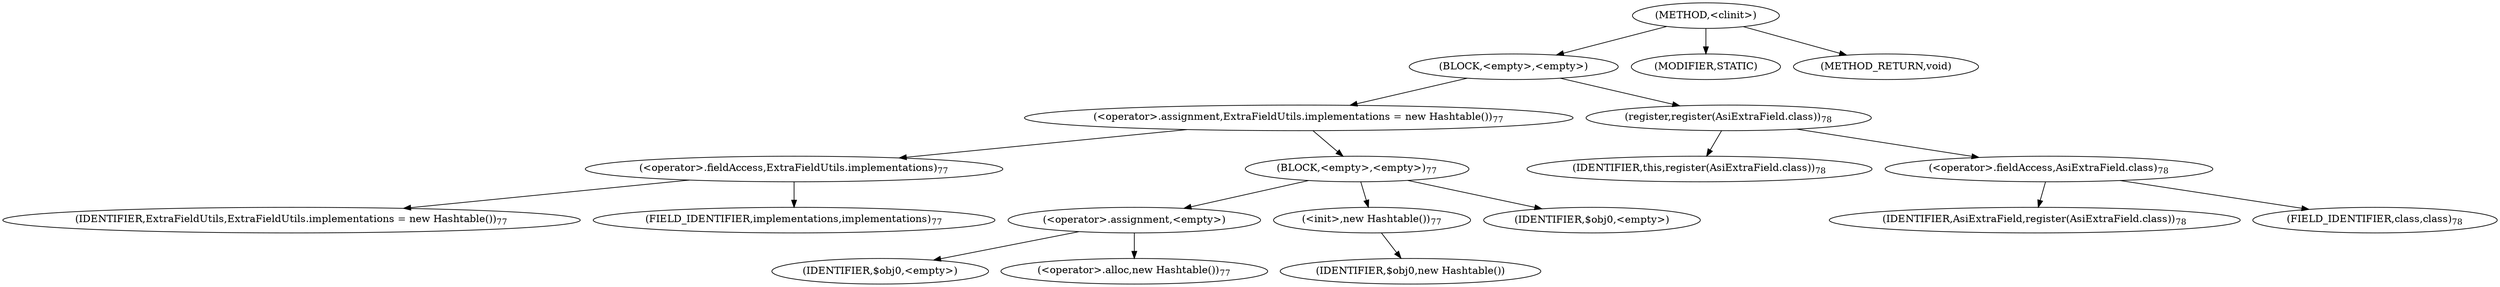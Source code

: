 digraph "&lt;clinit&gt;" {  
"485" [label = <(METHOD,&lt;clinit&gt;)> ]
"486" [label = <(BLOCK,&lt;empty&gt;,&lt;empty&gt;)> ]
"487" [label = <(&lt;operator&gt;.assignment,ExtraFieldUtils.implementations = new Hashtable())<SUB>77</SUB>> ]
"488" [label = <(&lt;operator&gt;.fieldAccess,ExtraFieldUtils.implementations)<SUB>77</SUB>> ]
"489" [label = <(IDENTIFIER,ExtraFieldUtils,ExtraFieldUtils.implementations = new Hashtable())<SUB>77</SUB>> ]
"490" [label = <(FIELD_IDENTIFIER,implementations,implementations)<SUB>77</SUB>> ]
"491" [label = <(BLOCK,&lt;empty&gt;,&lt;empty&gt;)<SUB>77</SUB>> ]
"492" [label = <(&lt;operator&gt;.assignment,&lt;empty&gt;)> ]
"493" [label = <(IDENTIFIER,$obj0,&lt;empty&gt;)> ]
"494" [label = <(&lt;operator&gt;.alloc,new Hashtable())<SUB>77</SUB>> ]
"495" [label = <(&lt;init&gt;,new Hashtable())<SUB>77</SUB>> ]
"496" [label = <(IDENTIFIER,$obj0,new Hashtable())> ]
"497" [label = <(IDENTIFIER,$obj0,&lt;empty&gt;)> ]
"498" [label = <(register,register(AsiExtraField.class))<SUB>78</SUB>> ]
"499" [label = <(IDENTIFIER,this,register(AsiExtraField.class))<SUB>78</SUB>> ]
"500" [label = <(&lt;operator&gt;.fieldAccess,AsiExtraField.class)<SUB>78</SUB>> ]
"501" [label = <(IDENTIFIER,AsiExtraField,register(AsiExtraField.class))<SUB>78</SUB>> ]
"502" [label = <(FIELD_IDENTIFIER,class,class)<SUB>78</SUB>> ]
"503" [label = <(MODIFIER,STATIC)> ]
"504" [label = <(METHOD_RETURN,void)> ]
  "485" -> "486" 
  "485" -> "503" 
  "485" -> "504" 
  "486" -> "487" 
  "486" -> "498" 
  "487" -> "488" 
  "487" -> "491" 
  "488" -> "489" 
  "488" -> "490" 
  "491" -> "492" 
  "491" -> "495" 
  "491" -> "497" 
  "492" -> "493" 
  "492" -> "494" 
  "495" -> "496" 
  "498" -> "499" 
  "498" -> "500" 
  "500" -> "501" 
  "500" -> "502" 
}
